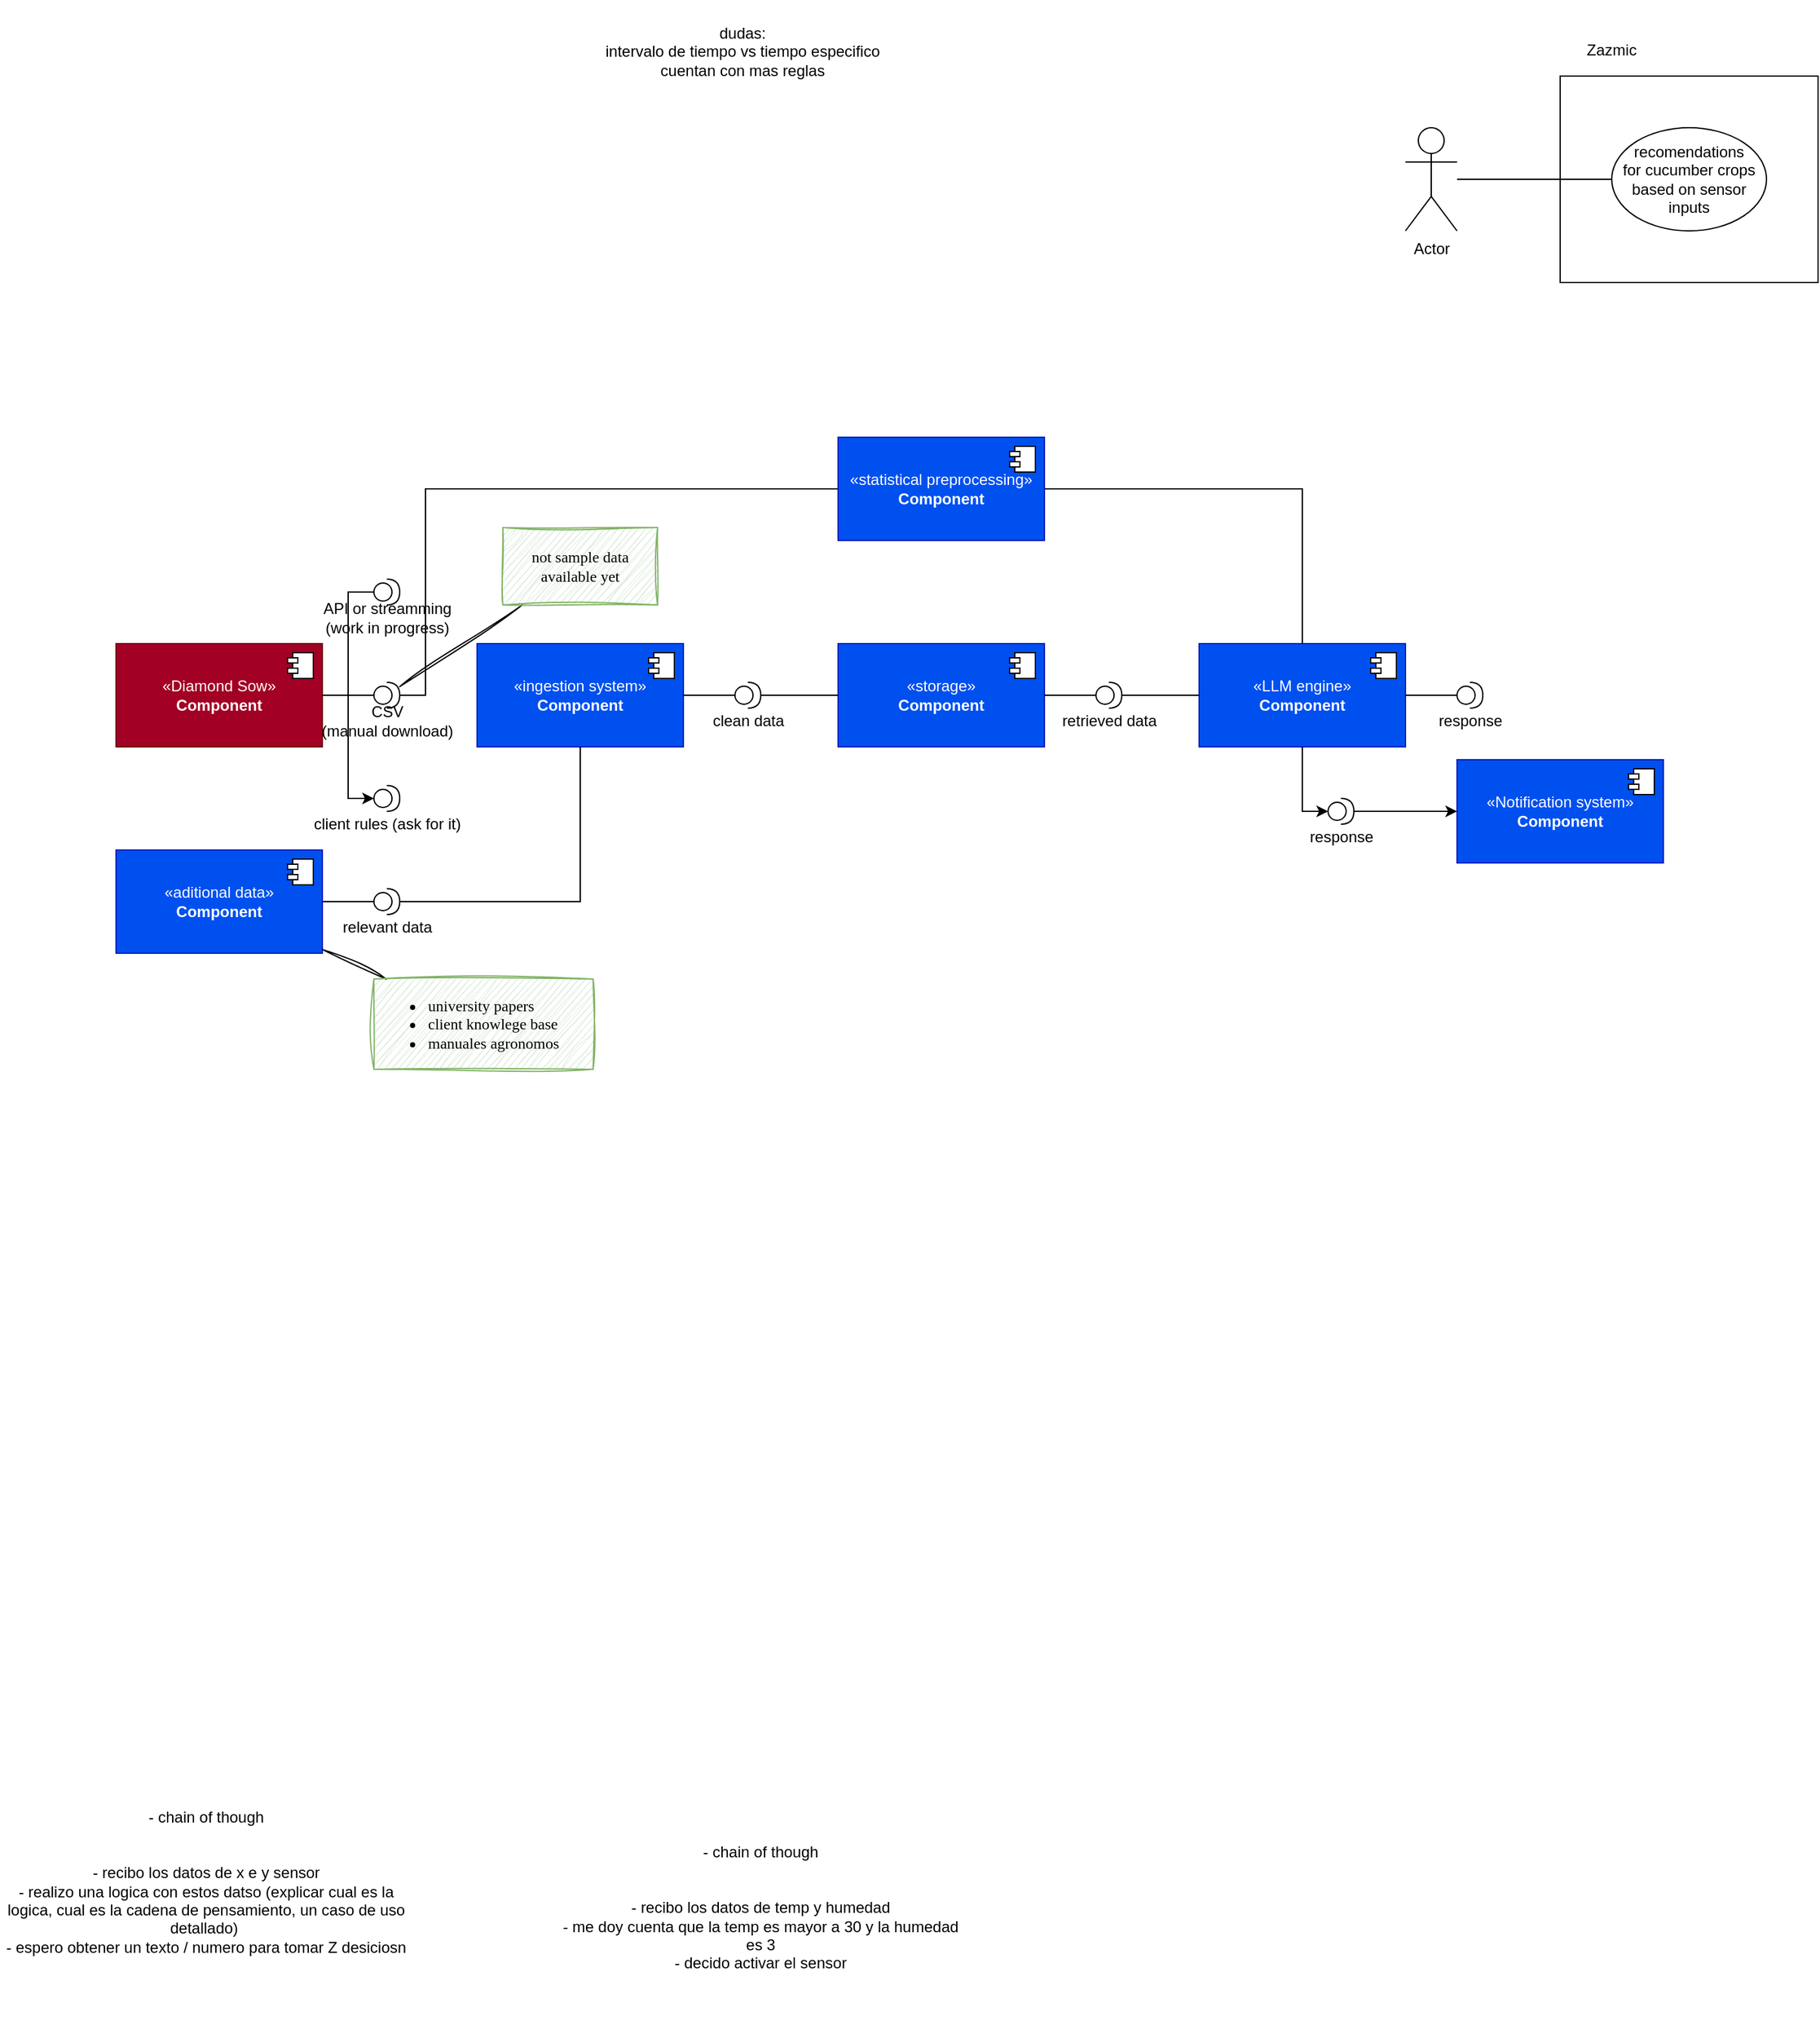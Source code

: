 <mxfile>
    <diagram name="Página-1" id="hZ3GMISogcOFiuBoNMzW">
        <mxGraphModel dx="991" dy="1214" grid="0" gridSize="10" guides="0" tooltips="1" connect="1" arrows="1" fold="1" page="0" pageScale="1" pageWidth="827" pageHeight="1169" math="0" shadow="0">
            <root>
                <mxCell id="0"/>
                <mxCell id="1" parent="0"/>
                <mxCell id="nOyakBnLDwST8XNyoPrz-10" value="" style="rounded=0;whiteSpace=wrap;html=1;" parent="1" vertex="1">
                    <mxGeometry x="1240" y="-200" width="200" height="160" as="geometry"/>
                </mxCell>
                <mxCell id="TFsTNOtn_A6fuXjzCVJR-15" value="- chain of though&lt;div&gt;&lt;br&gt;&lt;/div&gt;&lt;div&gt;&lt;br&gt;&lt;/div&gt;&lt;div&gt;- recibo los datos de temp y humedad&lt;/div&gt;&lt;div&gt;- me doy cuenta que la temp es mayor a 30 y la humedad es 3&lt;/div&gt;&lt;div&gt;- decido activar el sensor&lt;/div&gt;" style="text;html=1;align=center;verticalAlign=middle;whiteSpace=wrap;rounded=0;" parent="1" vertex="1">
                    <mxGeometry x="460" y="1120" width="320" height="200" as="geometry"/>
                </mxCell>
                <mxCell id="TFsTNOtn_A6fuXjzCVJR-16" value="- chain of though&lt;div&gt;&lt;br&gt;&lt;/div&gt;&lt;div&gt;&lt;br&gt;&lt;/div&gt;&lt;div&gt;- recibo los datos de x e y sensor&lt;/div&gt;&lt;div&gt;- realizo una logica con estos datso (explicar cual es la logica, cual es la cadena de pensamiento, un caso de uso detallado)&amp;nbsp;&lt;/div&gt;&lt;div&gt;- espero obtener un texto / numero para tomar Z desiciosn&lt;/div&gt;" style="text;html=1;align=center;verticalAlign=middle;whiteSpace=wrap;rounded=0;" parent="1" vertex="1">
                    <mxGeometry x="30" y="1100" width="320" height="200" as="geometry"/>
                </mxCell>
                <mxCell id="JQ-KUJ4rFvtR7MfNvEIo-1" value="«ingestion system»&lt;br&gt;&lt;b&gt;Component&lt;/b&gt;" style="html=1;dropTarget=0;whiteSpace=wrap;fillColor=#0050ef;fontColor=#ffffff;strokeColor=#001DBC;" parent="1" vertex="1">
                    <mxGeometry x="400" y="240" width="160" height="80" as="geometry"/>
                </mxCell>
                <mxCell id="JQ-KUJ4rFvtR7MfNvEIo-2" value="" style="shape=module;jettyWidth=8;jettyHeight=4;" parent="JQ-KUJ4rFvtR7MfNvEIo-1" vertex="1">
                    <mxGeometry x="1" width="20" height="20" relative="1" as="geometry">
                        <mxPoint x="-27" y="7" as="offset"/>
                    </mxGeometry>
                </mxCell>
                <mxCell id="JQ-KUJ4rFvtR7MfNvEIo-11" value="&lt;div&gt;API or streamming&lt;/div&gt;(work in progress)" style="shape=providedRequiredInterface;html=1;verticalLabelPosition=bottom;sketch=0;" parent="1" vertex="1">
                    <mxGeometry x="320" y="190" width="20" height="20" as="geometry"/>
                </mxCell>
                <mxCell id="JQ-KUJ4rFvtR7MfNvEIo-12" value="«Diamond Sow»&lt;br&gt;&lt;b&gt;Component&lt;/b&gt;" style="html=1;dropTarget=0;whiteSpace=wrap;fillColor=#a20025;fontColor=#ffffff;strokeColor=#6F0000;" parent="1" vertex="1">
                    <mxGeometry x="120" y="240" width="160" height="80" as="geometry"/>
                </mxCell>
                <mxCell id="JQ-KUJ4rFvtR7MfNvEIo-13" value="" style="shape=module;jettyWidth=8;jettyHeight=4;" parent="JQ-KUJ4rFvtR7MfNvEIo-12" vertex="1">
                    <mxGeometry x="1" width="20" height="20" relative="1" as="geometry">
                        <mxPoint x="-27" y="7" as="offset"/>
                    </mxGeometry>
                </mxCell>
                <mxCell id="JQ-KUJ4rFvtR7MfNvEIo-14" value="" style="endArrow=none;html=1;rounded=0;entryX=0;entryY=0.5;entryDx=0;entryDy=0;entryPerimeter=0;edgeStyle=orthogonalEdgeStyle;" parent="1" source="JQ-KUJ4rFvtR7MfNvEIo-12" target="JQ-KUJ4rFvtR7MfNvEIo-11" edge="1">
                    <mxGeometry width="50" height="50" relative="1" as="geometry">
                        <mxPoint x="280" y="260" as="sourcePoint"/>
                        <mxPoint x="440" y="270" as="targetPoint"/>
                    </mxGeometry>
                </mxCell>
                <mxCell id="nOyakBnLDwST8XNyoPrz-5" style="edgeStyle=orthogonalEdgeStyle;rounded=0;orthogonalLoop=1;jettySize=auto;html=1;endArrow=none;endFill=0;" parent="1" source="nOyakBnLDwST8XNyoPrz-3" target="TKNay0z2S4X-yIp_YVDf-31" edge="1">
                    <mxGeometry relative="1" as="geometry">
                        <mxPoint x="780" y="170" as="targetPoint"/>
                        <Array as="points">
                            <mxPoint x="360" y="280"/>
                            <mxPoint x="360" y="120"/>
                        </Array>
                    </mxGeometry>
                </mxCell>
                <mxCell id="nOyakBnLDwST8XNyoPrz-3" value="&lt;div&gt;CSV&lt;/div&gt;&lt;div&gt;(manual download)&lt;/div&gt;" style="shape=providedRequiredInterface;html=1;verticalLabelPosition=bottom;sketch=0;" parent="1" vertex="1">
                    <mxGeometry x="320" y="270" width="20" height="20" as="geometry"/>
                </mxCell>
                <mxCell id="nOyakBnLDwST8XNyoPrz-4" style="edgeStyle=orthogonalEdgeStyle;rounded=0;orthogonalLoop=1;jettySize=auto;html=1;entryX=0;entryY=0.5;entryDx=0;entryDy=0;entryPerimeter=0;endArrow=none;endFill=0;" parent="1" source="JQ-KUJ4rFvtR7MfNvEIo-12" target="nOyakBnLDwST8XNyoPrz-3" edge="1">
                    <mxGeometry relative="1" as="geometry"/>
                </mxCell>
                <mxCell id="nOyakBnLDwST8XNyoPrz-7" style="rounded=0;orthogonalLoop=1;jettySize=auto;html=1;endArrow=none;endFill=0;sketch=1;curveFitting=1;jiggle=2;" parent="1" source="nOyakBnLDwST8XNyoPrz-6" target="nOyakBnLDwST8XNyoPrz-3" edge="1">
                    <mxGeometry relative="1" as="geometry"/>
                </mxCell>
                <mxCell id="nOyakBnLDwST8XNyoPrz-6" value="not sample data available yet" style="rounded=0;whiteSpace=wrap;html=1;sketch=1;curveFitting=1;jiggle=2;fontFamily=Comic Sans MS;fillColor=#d5e8d4;strokeColor=#82b366;" parent="1" vertex="1">
                    <mxGeometry x="420" y="150" width="120" height="60" as="geometry"/>
                </mxCell>
                <mxCell id="nOyakBnLDwST8XNyoPrz-8" value="recomendations for&amp;nbsp;cucumber crops based on sensor inputs" style="ellipse;whiteSpace=wrap;html=1;" parent="1" vertex="1">
                    <mxGeometry x="1280" y="-160" width="120" height="80" as="geometry"/>
                </mxCell>
                <mxCell id="nOyakBnLDwST8XNyoPrz-11" style="edgeStyle=orthogonalEdgeStyle;rounded=0;orthogonalLoop=1;jettySize=auto;html=1;endArrow=none;endFill=0;" parent="1" source="nOyakBnLDwST8XNyoPrz-9" target="nOyakBnLDwST8XNyoPrz-8" edge="1">
                    <mxGeometry relative="1" as="geometry"/>
                </mxCell>
                <mxCell id="nOyakBnLDwST8XNyoPrz-9" value="Actor" style="shape=umlActor;verticalLabelPosition=bottom;verticalAlign=top;html=1;outlineConnect=0;" parent="1" vertex="1">
                    <mxGeometry x="1120" y="-160" width="40" height="80" as="geometry"/>
                </mxCell>
                <mxCell id="nOyakBnLDwST8XNyoPrz-12" value="Zazmic" style="text;html=1;align=center;verticalAlign=middle;whiteSpace=wrap;rounded=0;" parent="1" vertex="1">
                    <mxGeometry x="1240" y="-240" width="80" height="40" as="geometry"/>
                </mxCell>
                <mxCell id="TKNay0z2S4X-yIp_YVDf-20" style="edgeStyle=orthogonalEdgeStyle;rounded=0;orthogonalLoop=1;jettySize=auto;html=1;endArrow=none;endFill=0;" parent="1" source="TKNay0z2S4X-yIp_YVDf-5" target="TKNay0z2S4X-yIp_YVDf-19" edge="1">
                    <mxGeometry relative="1" as="geometry"/>
                </mxCell>
                <mxCell id="TKNay0z2S4X-yIp_YVDf-5" value="«aditional data»&lt;br&gt;&lt;b&gt;Component&lt;/b&gt;" style="html=1;dropTarget=0;whiteSpace=wrap;fillColor=#0050ef;fontColor=#ffffff;strokeColor=#001DBC;" parent="1" vertex="1">
                    <mxGeometry x="120" y="400" width="160" height="80" as="geometry"/>
                </mxCell>
                <mxCell id="TKNay0z2S4X-yIp_YVDf-6" value="" style="shape=module;jettyWidth=8;jettyHeight=4;" parent="TKNay0z2S4X-yIp_YVDf-5" vertex="1">
                    <mxGeometry x="1" width="20" height="20" relative="1" as="geometry">
                        <mxPoint x="-27" y="7" as="offset"/>
                    </mxGeometry>
                </mxCell>
                <mxCell id="TKNay0z2S4X-yIp_YVDf-7" value="&lt;div&gt;«storage»&lt;br&gt;&lt;b&gt;Component&lt;/b&gt;&lt;/div&gt;" style="html=1;dropTarget=0;whiteSpace=wrap;fillColor=#0050ef;fontColor=#ffffff;strokeColor=#001DBC;" parent="1" vertex="1">
                    <mxGeometry x="680" y="240" width="160" height="80" as="geometry"/>
                </mxCell>
                <mxCell id="TKNay0z2S4X-yIp_YVDf-8" value="" style="shape=module;jettyWidth=8;jettyHeight=4;" parent="TKNay0z2S4X-yIp_YVDf-7" vertex="1">
                    <mxGeometry x="1" width="20" height="20" relative="1" as="geometry">
                        <mxPoint x="-27" y="7" as="offset"/>
                    </mxGeometry>
                </mxCell>
                <mxCell id="TKNay0z2S4X-yIp_YVDf-9" value="«LLM engine»&lt;br&gt;&lt;b&gt;Component&lt;/b&gt;" style="html=1;dropTarget=0;whiteSpace=wrap;fillColor=#0050ef;fontColor=#ffffff;strokeColor=#001DBC;" parent="1" vertex="1">
                    <mxGeometry x="960" y="240" width="160" height="80" as="geometry"/>
                </mxCell>
                <mxCell id="TKNay0z2S4X-yIp_YVDf-10" value="" style="shape=module;jettyWidth=8;jettyHeight=4;" parent="TKNay0z2S4X-yIp_YVDf-9" vertex="1">
                    <mxGeometry x="1" width="20" height="20" relative="1" as="geometry">
                        <mxPoint x="-27" y="7" as="offset"/>
                    </mxGeometry>
                </mxCell>
                <mxCell id="TKNay0z2S4X-yIp_YVDf-13" style="edgeStyle=orthogonalEdgeStyle;rounded=0;orthogonalLoop=1;jettySize=auto;html=1;endArrow=none;endFill=0;" parent="1" source="TKNay0z2S4X-yIp_YVDf-11" target="TKNay0z2S4X-yIp_YVDf-7" edge="1">
                    <mxGeometry relative="1" as="geometry"/>
                </mxCell>
                <mxCell id="TKNay0z2S4X-yIp_YVDf-11" value="&lt;div&gt;clean data&lt;/div&gt;" style="shape=providedRequiredInterface;html=1;verticalLabelPosition=bottom;sketch=0;" parent="1" vertex="1">
                    <mxGeometry x="600" y="270" width="20" height="20" as="geometry"/>
                </mxCell>
                <mxCell id="TKNay0z2S4X-yIp_YVDf-12" style="edgeStyle=orthogonalEdgeStyle;rounded=0;orthogonalLoop=1;jettySize=auto;html=1;entryX=0;entryY=0.5;entryDx=0;entryDy=0;entryPerimeter=0;endArrow=none;endFill=0;" parent="1" source="JQ-KUJ4rFvtR7MfNvEIo-1" target="TKNay0z2S4X-yIp_YVDf-11" edge="1">
                    <mxGeometry relative="1" as="geometry"/>
                </mxCell>
                <mxCell id="TKNay0z2S4X-yIp_YVDf-16" style="edgeStyle=orthogonalEdgeStyle;rounded=0;orthogonalLoop=1;jettySize=auto;html=1;endArrow=none;endFill=0;" parent="1" source="TKNay0z2S4X-yIp_YVDf-14" target="TKNay0z2S4X-yIp_YVDf-9" edge="1">
                    <mxGeometry relative="1" as="geometry"/>
                </mxCell>
                <mxCell id="TKNay0z2S4X-yIp_YVDf-14" value="retrieved data" style="shape=providedRequiredInterface;html=1;verticalLabelPosition=bottom;sketch=0;" parent="1" vertex="1">
                    <mxGeometry x="880" y="270" width="20" height="20" as="geometry"/>
                </mxCell>
                <mxCell id="TKNay0z2S4X-yIp_YVDf-15" style="edgeStyle=orthogonalEdgeStyle;rounded=0;orthogonalLoop=1;jettySize=auto;html=1;entryX=0;entryY=0.5;entryDx=0;entryDy=0;entryPerimeter=0;endArrow=none;endFill=0;" parent="1" source="TKNay0z2S4X-yIp_YVDf-7" target="TKNay0z2S4X-yIp_YVDf-14" edge="1">
                    <mxGeometry relative="1" as="geometry"/>
                </mxCell>
                <mxCell id="TKNay0z2S4X-yIp_YVDf-17" value="response" style="shape=providedRequiredInterface;html=1;verticalLabelPosition=bottom;sketch=0;" parent="1" vertex="1">
                    <mxGeometry x="1160" y="270" width="20" height="20" as="geometry"/>
                </mxCell>
                <mxCell id="TKNay0z2S4X-yIp_YVDf-18" style="edgeStyle=orthogonalEdgeStyle;rounded=0;orthogonalLoop=1;jettySize=auto;html=1;entryX=0;entryY=0.5;entryDx=0;entryDy=0;entryPerimeter=0;endArrow=none;endFill=0;" parent="1" source="TKNay0z2S4X-yIp_YVDf-9" target="TKNay0z2S4X-yIp_YVDf-17" edge="1">
                    <mxGeometry relative="1" as="geometry"/>
                </mxCell>
                <mxCell id="TKNay0z2S4X-yIp_YVDf-21" style="edgeStyle=orthogonalEdgeStyle;rounded=0;orthogonalLoop=1;jettySize=auto;html=1;endArrow=none;endFill=0;" parent="1" source="TKNay0z2S4X-yIp_YVDf-19" target="JQ-KUJ4rFvtR7MfNvEIo-1" edge="1">
                    <mxGeometry relative="1" as="geometry"/>
                </mxCell>
                <mxCell id="TKNay0z2S4X-yIp_YVDf-19" value="relevant data" style="shape=providedRequiredInterface;html=1;verticalLabelPosition=bottom;sketch=0;" parent="1" vertex="1">
                    <mxGeometry x="320" y="430" width="20" height="20" as="geometry"/>
                </mxCell>
                <mxCell id="TKNay0z2S4X-yIp_YVDf-23" style="rounded=0;orthogonalLoop=1;jettySize=auto;html=1;endArrow=none;endFill=0;sketch=1;curveFitting=1;jiggle=2;" parent="1" source="TKNay0z2S4X-yIp_YVDf-22" target="TKNay0z2S4X-yIp_YVDf-5" edge="1">
                    <mxGeometry relative="1" as="geometry"/>
                </mxCell>
                <mxCell id="TKNay0z2S4X-yIp_YVDf-22" value="&lt;ul&gt;&lt;li&gt;university papers&lt;/li&gt;&lt;li&gt;client knowlege base&lt;/li&gt;&lt;li&gt;manuales agronomos&lt;/li&gt;&lt;/ul&gt;" style="rounded=0;whiteSpace=wrap;html=1;sketch=1;curveFitting=1;jiggle=2;fontFamily=Comic Sans MS;align=left;fillColor=#d5e8d4;strokeColor=#82b366;" parent="1" vertex="1">
                    <mxGeometry x="320" y="500" width="170" height="70" as="geometry"/>
                </mxCell>
                <mxCell id="TKNay0z2S4X-yIp_YVDf-26" value="client rules (ask for it)" style="shape=providedRequiredInterface;html=1;verticalLabelPosition=bottom;sketch=0;" parent="1" vertex="1">
                    <mxGeometry x="320" y="350" width="20" height="20" as="geometry"/>
                </mxCell>
                <mxCell id="TKNay0z2S4X-yIp_YVDf-27" style="edgeStyle=orthogonalEdgeStyle;rounded=0;orthogonalLoop=1;jettySize=auto;html=1;entryX=0;entryY=0.5;entryDx=0;entryDy=0;entryPerimeter=0;" parent="1" source="JQ-KUJ4rFvtR7MfNvEIo-12" target="TKNay0z2S4X-yIp_YVDf-26" edge="1">
                    <mxGeometry relative="1" as="geometry"/>
                </mxCell>
                <mxCell id="TKNay0z2S4X-yIp_YVDf-28" value="&lt;div&gt;dudas:&lt;/div&gt;&lt;div&gt;intervalo de tiempo vs tiempo especifico&lt;/div&gt;&lt;div&gt;cuentan con mas reglas&lt;/div&gt;" style="text;html=1;align=center;verticalAlign=middle;whiteSpace=wrap;rounded=0;" parent="1" vertex="1">
                    <mxGeometry x="466" y="-259" width="280" height="80" as="geometry"/>
                </mxCell>
                <mxCell id="TKNay0z2S4X-yIp_YVDf-33" style="edgeStyle=orthogonalEdgeStyle;rounded=0;orthogonalLoop=1;jettySize=auto;html=1;endArrow=none;endFill=0;" parent="1" source="TKNay0z2S4X-yIp_YVDf-31" target="TKNay0z2S4X-yIp_YVDf-9" edge="1">
                    <mxGeometry relative="1" as="geometry"/>
                </mxCell>
                <mxCell id="TKNay0z2S4X-yIp_YVDf-31" value="&lt;div&gt;«statistical preprocessing»&lt;br&gt;&lt;b&gt;Component&lt;/b&gt;&lt;/div&gt;" style="html=1;dropTarget=0;whiteSpace=wrap;fillColor=#0050ef;fontColor=#ffffff;strokeColor=#001DBC;" parent="1" vertex="1">
                    <mxGeometry x="680" y="80" width="160" height="80" as="geometry"/>
                </mxCell>
                <mxCell id="TKNay0z2S4X-yIp_YVDf-32" value="" style="shape=module;jettyWidth=8;jettyHeight=4;" parent="TKNay0z2S4X-yIp_YVDf-31" vertex="1">
                    <mxGeometry x="1" width="20" height="20" relative="1" as="geometry">
                        <mxPoint x="-27" y="7" as="offset"/>
                    </mxGeometry>
                </mxCell>
                <mxCell id="TKNay0z2S4X-yIp_YVDf-34" value="«Notification system»&lt;br&gt;&lt;b&gt;Component&lt;/b&gt;" style="html=1;dropTarget=0;whiteSpace=wrap;fillColor=#0050ef;fontColor=#ffffff;strokeColor=#001DBC;" parent="1" vertex="1">
                    <mxGeometry x="1160" y="330" width="160" height="80" as="geometry"/>
                </mxCell>
                <mxCell id="TKNay0z2S4X-yIp_YVDf-35" value="" style="shape=module;jettyWidth=8;jettyHeight=4;" parent="TKNay0z2S4X-yIp_YVDf-34" vertex="1">
                    <mxGeometry x="1" width="20" height="20" relative="1" as="geometry">
                        <mxPoint x="-27" y="7" as="offset"/>
                    </mxGeometry>
                </mxCell>
                <mxCell id="TKNay0z2S4X-yIp_YVDf-38" style="edgeStyle=orthogonalEdgeStyle;rounded=0;orthogonalLoop=1;jettySize=auto;html=1;exitX=1;exitY=0.5;exitDx=0;exitDy=0;exitPerimeter=0;" parent="1" source="TKNay0z2S4X-yIp_YVDf-36" target="TKNay0z2S4X-yIp_YVDf-34" edge="1">
                    <mxGeometry relative="1" as="geometry"/>
                </mxCell>
                <mxCell id="TKNay0z2S4X-yIp_YVDf-36" value="response" style="shape=providedRequiredInterface;html=1;verticalLabelPosition=bottom;sketch=0;" parent="1" vertex="1">
                    <mxGeometry x="1060" y="360" width="20" height="20" as="geometry"/>
                </mxCell>
                <mxCell id="TKNay0z2S4X-yIp_YVDf-37" style="edgeStyle=orthogonalEdgeStyle;rounded=0;orthogonalLoop=1;jettySize=auto;html=1;entryX=0;entryY=0.5;entryDx=0;entryDy=0;entryPerimeter=0;" parent="1" source="TKNay0z2S4X-yIp_YVDf-9" target="TKNay0z2S4X-yIp_YVDf-36" edge="1">
                    <mxGeometry relative="1" as="geometry"/>
                </mxCell>
            </root>
        </mxGraphModel>
    </diagram>
</mxfile>